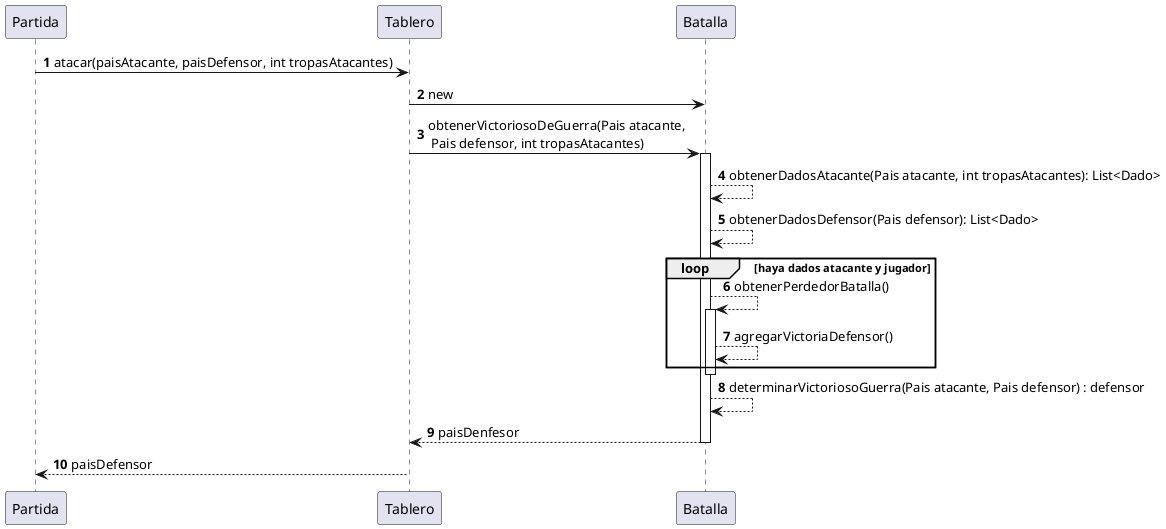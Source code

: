 @startuml
'https://plantuml.com/sequence-diagram

autonumber

Partida -> Tablero: atacar(paisAtacante, paisDefensor, int tropasAtacantes)
Tablero -> Batalla:  new

Tablero -> Batalla: obtenerVictoriosoDeGuerra(Pais atacante, \n Pais defensor, int tropasAtacantes)
activate Batalla
Batalla --> Batalla: obtenerDadosAtacante(Pais atacante, int tropasAtacantes): List<Dado>

Batalla --> Batalla: obtenerDadosDefensor(Pais defensor): List<Dado>
loop  haya dados atacante y jugador

    Batalla --> Batalla: obtenerPerdedorBatalla()
    activate Batalla
    Batalla --> Batalla: agregarVictoriaDefensor()
end
deactivate Batalla
Batalla-->Batalla: determinarVictoriosoGuerra(Pais atacante, Pais defensor) : defensor
Batalla--> Tablero: paisDenfesor
deactivate Batalla
Tablero -->Partida: paisDefensor

@enduml